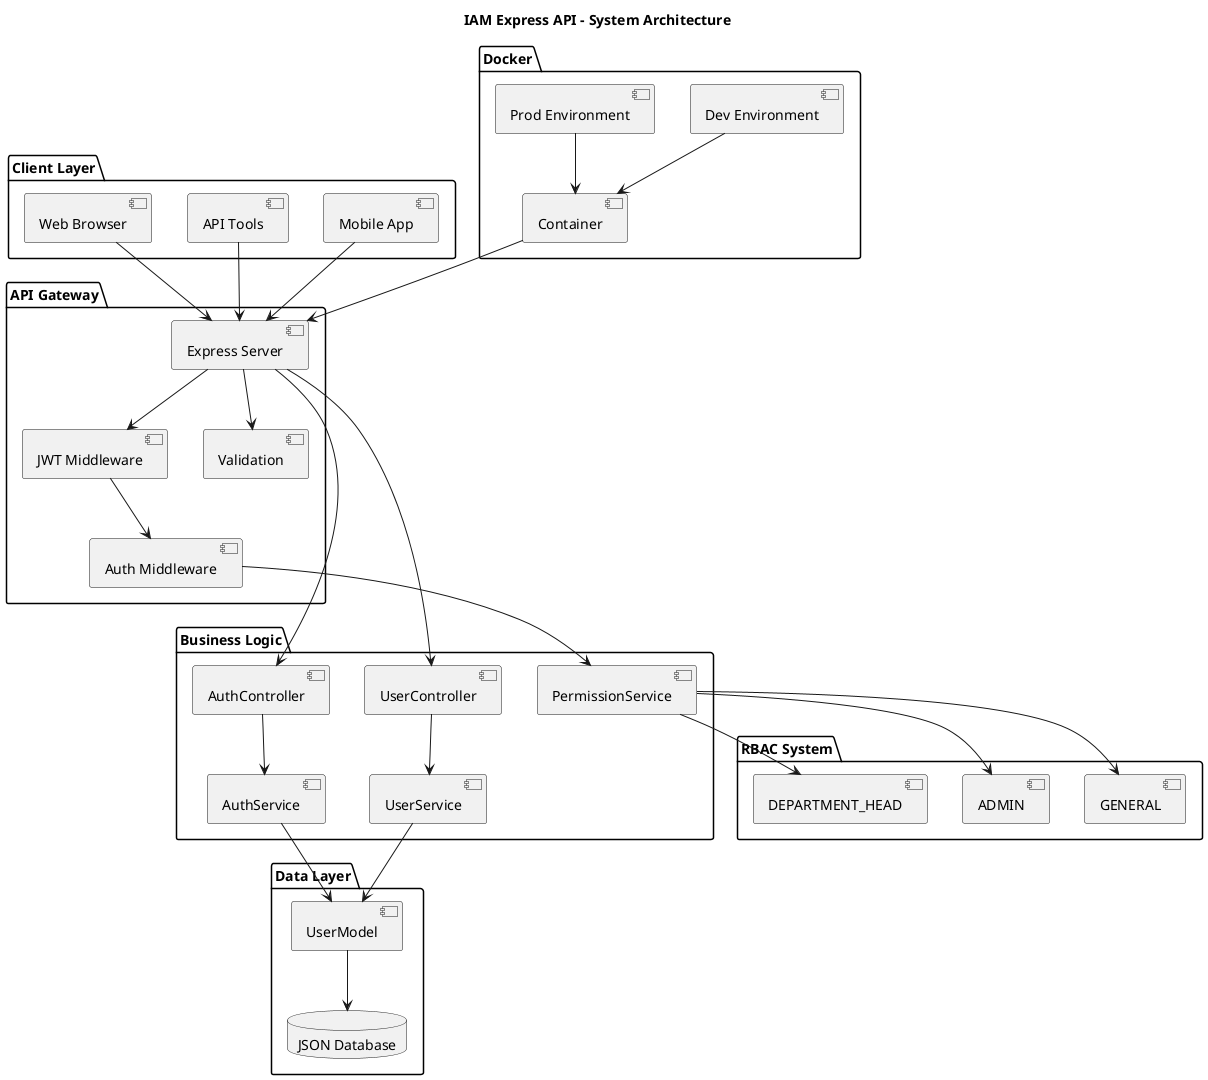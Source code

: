 @startuml
title IAM Express API - System Architecture

' Client Layer
package "Client Layer" {
    [Web Browser] as browser
    [Mobile App] as mobile
    [API Tools] as postman
}

' API Gateway
package "API Gateway" {
    [Express Server] as express
    [JWT Middleware] as jwt
    [Auth Middleware] as authz
    [Validation] as validation
}

' Business Logic
package "Business Logic" {
    [AuthController] as authctrl
    [UserController] as userctrl
    [AuthService] as authsvc
    [UserService] as usersvc
    [PermissionService] as permsvc
}

' Data Layer
package "Data Layer" {
    [UserModel] as usermodel
    database "JSON Database" as jsondb
}

' RBAC System
package "RBAC System" {
    [ADMIN] as admin
    [DEPARTMENT_HEAD] as depthead
    [GENERAL] as general
}

' Docker
package "Docker" {
    [Container] as container
    [Dev Environment] as devenv
    [Prod Environment] as prodenv
}

' Connections
browser --> express
mobile --> express
postman --> express

express --> jwt
express --> validation
jwt --> authz
authz --> permsvc

express --> authctrl
express --> userctrl

authctrl --> authsvc
userctrl --> usersvc

authsvc --> usermodel
usersvc --> usermodel
usermodel --> jsondb

permsvc --> admin
permsvc --> depthead
permsvc --> general

container --> express
devenv --> container
prodenv --> container
@enduml